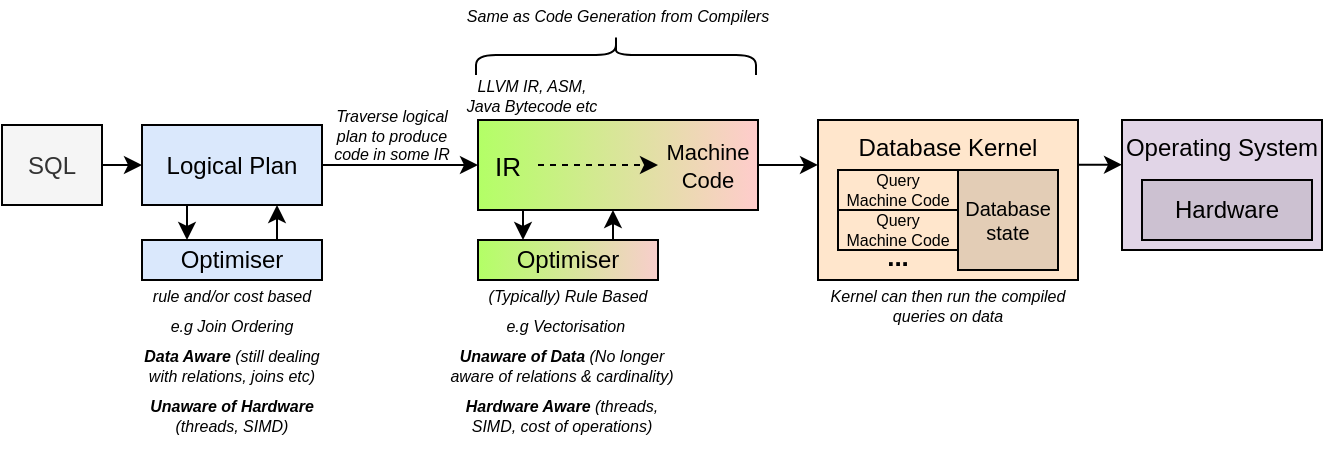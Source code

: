 <mxfile version="20.3.0" type="device"><diagram id="AvS73iZUxaC5RWzOnZS3" name="Page-1"><mxGraphModel dx="886" dy="1700" grid="1" gridSize="10" guides="1" tooltips="1" connect="1" arrows="1" fold="1" page="1" pageScale="1" pageWidth="827" pageHeight="1169" math="0" shadow="0"><root><mxCell id="0"/><mxCell id="1" parent="0"/><mxCell id="8pmOAiCInbyI54MKkyK1-1" style="edgeStyle=orthogonalEdgeStyle;rounded=0;orthogonalLoop=1;jettySize=auto;html=1;exitX=1;exitY=0.5;exitDx=0;exitDy=0;entryX=0;entryY=0.5;entryDx=0;entryDy=0;" edge="1" parent="1" source="8pmOAiCInbyI54MKkyK1-2" target="8pmOAiCInbyI54MKkyK1-5"><mxGeometry relative="1" as="geometry"/></mxCell><mxCell id="8pmOAiCInbyI54MKkyK1-2" value="SQL" style="rounded=0;whiteSpace=wrap;html=1;fillColor=#f5f5f5;strokeColor=#000000;fontColor=#333333;" vertex="1" parent="1"><mxGeometry x="50" y="47.5" width="50" height="40" as="geometry"/></mxCell><mxCell id="8pmOAiCInbyI54MKkyK1-3" style="edgeStyle=orthogonalEdgeStyle;rounded=0;orthogonalLoop=1;jettySize=auto;html=1;exitX=0.25;exitY=1;exitDx=0;exitDy=0;entryX=0.25;entryY=0;entryDx=0;entryDy=0;" edge="1" parent="1" source="8pmOAiCInbyI54MKkyK1-5" target="8pmOAiCInbyI54MKkyK1-16"><mxGeometry relative="1" as="geometry"/></mxCell><mxCell id="8pmOAiCInbyI54MKkyK1-4" style="edgeStyle=orthogonalEdgeStyle;rounded=0;orthogonalLoop=1;jettySize=auto;html=1;exitX=1;exitY=0.5;exitDx=0;exitDy=0;entryX=0;entryY=0.5;entryDx=0;entryDy=0;" edge="1" parent="1" source="8pmOAiCInbyI54MKkyK1-5" target="8pmOAiCInbyI54MKkyK1-8"><mxGeometry relative="1" as="geometry"/></mxCell><mxCell id="8pmOAiCInbyI54MKkyK1-5" value="Logical Plan" style="rounded=0;whiteSpace=wrap;html=1;fillColor=#dae8fc;strokeColor=#000000;" vertex="1" parent="1"><mxGeometry x="120" y="47.5" width="90" height="40" as="geometry"/></mxCell><mxCell id="8pmOAiCInbyI54MKkyK1-6" style="edgeStyle=orthogonalEdgeStyle;rounded=0;orthogonalLoop=1;jettySize=auto;html=1;exitX=0.25;exitY=1;exitDx=0;exitDy=0;entryX=0.25;entryY=0;entryDx=0;entryDy=0;" edge="1" parent="1" source="8pmOAiCInbyI54MKkyK1-8" target="8pmOAiCInbyI54MKkyK1-14"><mxGeometry relative="1" as="geometry"/></mxCell><mxCell id="8pmOAiCInbyI54MKkyK1-8" value="" style="rounded=0;whiteSpace=wrap;html=1;fillColor=#B3FF66;strokeColor=#000000;gradientColor=#FFCCCC;gradientDirection=east;" vertex="1" parent="1"><mxGeometry x="288" y="45" width="140" height="45" as="geometry"/></mxCell><mxCell id="8pmOAiCInbyI54MKkyK1-9" style="edgeStyle=orthogonalEdgeStyle;rounded=0;orthogonalLoop=1;jettySize=auto;html=1;" edge="1" parent="1"><mxGeometry relative="1" as="geometry"><mxPoint x="560" y="67.33" as="sourcePoint"/><mxPoint x="610" y="67.33" as="targetPoint"/></mxGeometry></mxCell><mxCell id="8pmOAiCInbyI54MKkyK1-10" value="Database Kernel" style="rounded=0;whiteSpace=wrap;html=1;verticalAlign=top;fillColor=#ffe6cc;strokeColor=#000000;" vertex="1" parent="1"><mxGeometry x="458" y="45" width="130" height="80" as="geometry"/></mxCell><mxCell id="8pmOAiCInbyI54MKkyK1-11" value="Operating System" style="rounded=0;whiteSpace=wrap;html=1;verticalAlign=top;fillColor=#e1d5e7;strokeColor=#000000;" vertex="1" parent="1"><mxGeometry x="610" y="45" width="100" height="65" as="geometry"/></mxCell><mxCell id="8pmOAiCInbyI54MKkyK1-12" value="Hardware" style="rounded=0;whiteSpace=wrap;html=1;verticalAlign=middle;fillColor=#CCC1D1;strokeColor=#000000;" vertex="1" parent="1"><mxGeometry x="620" y="75" width="85" height="30" as="geometry"/></mxCell><mxCell id="8pmOAiCInbyI54MKkyK1-31" style="edgeStyle=orthogonalEdgeStyle;rounded=0;orthogonalLoop=1;jettySize=auto;html=1;exitX=0.75;exitY=0;exitDx=0;exitDy=0;entryX=0.482;entryY=1;entryDx=0;entryDy=0;entryPerimeter=0;fontSize=11;" edge="1" parent="1" source="8pmOAiCInbyI54MKkyK1-14" target="8pmOAiCInbyI54MKkyK1-8"><mxGeometry relative="1" as="geometry"/></mxCell><mxCell id="8pmOAiCInbyI54MKkyK1-14" value="Optimiser" style="rounded=0;whiteSpace=wrap;html=1;fillColor=#f8cecc;strokeColor=#000000;gradientColor=#B3FF66;gradientDirection=west;" vertex="1" parent="1"><mxGeometry x="288" y="105" width="90" height="20" as="geometry"/></mxCell><mxCell id="8pmOAiCInbyI54MKkyK1-15" style="edgeStyle=orthogonalEdgeStyle;rounded=0;orthogonalLoop=1;jettySize=auto;html=1;exitX=0.75;exitY=0;exitDx=0;exitDy=0;entryX=0.75;entryY=1;entryDx=0;entryDy=0;" edge="1" parent="1" source="8pmOAiCInbyI54MKkyK1-16" target="8pmOAiCInbyI54MKkyK1-5"><mxGeometry relative="1" as="geometry"/></mxCell><mxCell id="8pmOAiCInbyI54MKkyK1-16" value="Optimiser" style="rounded=0;whiteSpace=wrap;html=1;fillColor=#dae8fc;strokeColor=#000000;" vertex="1" parent="1"><mxGeometry x="120" y="105" width="90" height="20" as="geometry"/></mxCell><mxCell id="8pmOAiCInbyI54MKkyK1-18" value="(Typically) Rule Based" style="text;html=1;strokeColor=none;fillColor=none;align=center;verticalAlign=middle;whiteSpace=wrap;rounded=0;fontSize=8;fontStyle=2" vertex="1" parent="1"><mxGeometry x="288" y="125" width="90" height="15" as="geometry"/></mxCell><mxCell id="8pmOAiCInbyI54MKkyK1-22" value="Database state" style="rounded=0;whiteSpace=wrap;html=1;verticalAlign=middle;fontSize=10;fillColor=#E3CDB6;strokeColor=#000000;" vertex="1" parent="1"><mxGeometry x="528" y="70" width="50" height="50" as="geometry"/></mxCell><mxCell id="8pmOAiCInbyI54MKkyK1-24" value="Query&lt;br style=&quot;font-size: 8px;&quot;&gt;Machine Code" style="rounded=0;whiteSpace=wrap;html=1;fillColor=#FFE6CC;strokeColor=#000000;fontSize=8;" vertex="1" parent="1"><mxGeometry x="468" y="70" width="60" height="20" as="geometry"/></mxCell><mxCell id="8pmOAiCInbyI54MKkyK1-26" value="Query&lt;br style=&quot;font-size: 8px;&quot;&gt;Machine Code" style="rounded=0;whiteSpace=wrap;html=1;fillColor=#FFE6CC;strokeColor=#000000;fontSize=8;" vertex="1" parent="1"><mxGeometry x="468" y="90" width="60" height="20" as="geometry"/></mxCell><mxCell id="8pmOAiCInbyI54MKkyK1-27" value="..." style="text;html=1;strokeColor=none;fillColor=none;align=center;verticalAlign=middle;whiteSpace=wrap;rounded=0;fontSize=13;fontStyle=1" vertex="1" parent="1"><mxGeometry x="478" y="100" width="40" height="25" as="geometry"/></mxCell><mxCell id="8pmOAiCInbyI54MKkyK1-32" style="edgeStyle=orthogonalEdgeStyle;rounded=0;orthogonalLoop=1;jettySize=auto;html=1;exitX=1;exitY=0.5;exitDx=0;exitDy=0;entryX=0;entryY=0.5;entryDx=0;entryDy=0;fontSize=11;dashed=1;" edge="1" parent="1" source="8pmOAiCInbyI54MKkyK1-28" target="8pmOAiCInbyI54MKkyK1-29"><mxGeometry relative="1" as="geometry"/></mxCell><mxCell id="8pmOAiCInbyI54MKkyK1-28" value="IR" style="text;html=1;strokeColor=none;fillColor=none;align=center;verticalAlign=middle;whiteSpace=wrap;rounded=0;fontSize=13;" vertex="1" parent="1"><mxGeometry x="288" y="52.5" width="30" height="30" as="geometry"/></mxCell><mxCell id="8pmOAiCInbyI54MKkyK1-29" value="Machine Code" style="text;html=1;strokeColor=none;fillColor=none;align=center;verticalAlign=middle;whiteSpace=wrap;rounded=0;fontSize=11;rotation=0;" vertex="1" parent="1"><mxGeometry x="378" y="52.5" width="50" height="30" as="geometry"/></mxCell><mxCell id="8pmOAiCInbyI54MKkyK1-30" value="" style="endArrow=classic;html=1;rounded=0;fontSize=11;" edge="1" parent="1"><mxGeometry width="50" height="50" relative="1" as="geometry"><mxPoint x="428" y="67.46" as="sourcePoint"/><mxPoint x="458" y="67.46" as="targetPoint"/></mxGeometry></mxCell><mxCell id="8pmOAiCInbyI54MKkyK1-34" value="Traverse logical plan to produce code in some IR" style="text;html=1;strokeColor=none;fillColor=none;align=center;verticalAlign=middle;whiteSpace=wrap;rounded=0;fontSize=8;fontStyle=2" vertex="1" parent="1"><mxGeometry x="210" y="40" width="70" height="25" as="geometry"/></mxCell><mxCell id="8pmOAiCInbyI54MKkyK1-35" value="LLVM IR, ASM, Java Bytecode etc" style="text;html=1;strokeColor=none;fillColor=none;align=center;verticalAlign=middle;whiteSpace=wrap;rounded=0;fontSize=8;fontStyle=2" vertex="1" parent="1"><mxGeometry x="280" y="20" width="70" height="25" as="geometry"/></mxCell><mxCell id="8pmOAiCInbyI54MKkyK1-37" value="Kernel can then run the compiled queries on data" style="text;html=1;strokeColor=none;fillColor=none;align=center;verticalAlign=middle;whiteSpace=wrap;rounded=0;fontSize=8;fontStyle=2" vertex="1" parent="1"><mxGeometry x="458" y="125" width="130" height="25" as="geometry"/></mxCell><mxCell id="8pmOAiCInbyI54MKkyK1-39" value="" style="shape=curlyBracket;whiteSpace=wrap;html=1;rounded=1;flipH=1;fontSize=11;fillColor=#B3FF66;gradientColor=#B3FF66;gradientDirection=west;rotation=-90;" vertex="1" parent="1"><mxGeometry x="347" y="-57.5" width="20" height="140" as="geometry"/></mxCell><mxCell id="8pmOAiCInbyI54MKkyK1-40" value="Same as Code Generation from Compilers" style="text;html=1;strokeColor=none;fillColor=none;align=center;verticalAlign=middle;whiteSpace=wrap;rounded=0;fontSize=8;fontStyle=2" vertex="1" parent="1"><mxGeometry x="280" y="-15" width="156" height="15" as="geometry"/></mxCell><mxCell id="8pmOAiCInbyI54MKkyK1-41" value="&lt;b&gt;Data Aware&lt;/b&gt; (still dealing with relations, joins etc)" style="text;html=1;strokeColor=none;fillColor=none;align=center;verticalAlign=middle;whiteSpace=wrap;rounded=0;fontSize=8;fontStyle=2" vertex="1" parent="1"><mxGeometry x="115" y="155" width="100" height="25" as="geometry"/></mxCell><mxCell id="8pmOAiCInbyI54MKkyK1-43" value="&lt;b&gt;Unaware of Hardware &lt;/b&gt;(threads, SIMD)" style="text;html=1;strokeColor=none;fillColor=none;align=center;verticalAlign=middle;whiteSpace=wrap;rounded=0;fontSize=8;fontStyle=2" vertex="1" parent="1"><mxGeometry x="115" y="180" width="100" height="25" as="geometry"/></mxCell><mxCell id="8pmOAiCInbyI54MKkyK1-44" value="&lt;b&gt;Hardware Aware&lt;/b&gt; (threads, SIMD, cost of operations)" style="text;html=1;strokeColor=none;fillColor=none;align=center;verticalAlign=middle;whiteSpace=wrap;rounded=0;fontSize=8;fontStyle=2" vertex="1" parent="1"><mxGeometry x="280" y="175" width="100" height="35" as="geometry"/></mxCell><mxCell id="8pmOAiCInbyI54MKkyK1-45" value="&lt;b&gt;Unaware of Data&amp;nbsp;&lt;/b&gt;(No longer aware of relations &amp;amp; cardinality)" style="text;html=1;strokeColor=none;fillColor=none;align=center;verticalAlign=middle;whiteSpace=wrap;rounded=0;fontSize=8;fontStyle=2" vertex="1" parent="1"><mxGeometry x="269" y="155" width="122" height="25" as="geometry"/></mxCell><mxCell id="8pmOAiCInbyI54MKkyK1-47" value="rule and/or cost based" style="text;html=1;strokeColor=none;fillColor=none;align=center;verticalAlign=middle;whiteSpace=wrap;rounded=0;fontSize=8;fontStyle=2" vertex="1" parent="1"><mxGeometry x="120" y="125" width="90" height="15" as="geometry"/></mxCell><mxCell id="8pmOAiCInbyI54MKkyK1-48" value="e.g Join Ordering" style="text;html=1;strokeColor=none;fillColor=none;align=center;verticalAlign=middle;whiteSpace=wrap;rounded=0;fontSize=8;fontStyle=2" vertex="1" parent="1"><mxGeometry x="120" y="140" width="90" height="15" as="geometry"/></mxCell><mxCell id="8pmOAiCInbyI54MKkyK1-49" value="e.g Vectorisation&amp;nbsp;" style="text;html=1;strokeColor=none;fillColor=none;align=center;verticalAlign=middle;whiteSpace=wrap;rounded=0;fontSize=8;fontStyle=2" vertex="1" parent="1"><mxGeometry x="288" y="140" width="90" height="15" as="geometry"/></mxCell></root></mxGraphModel></diagram></mxfile>